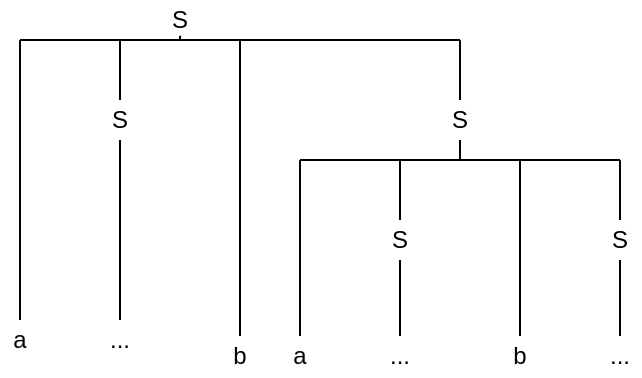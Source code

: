 <mxfile version="26.0.6">
  <diagram name="Page-1" id="XdMdWgL01NjDZeg2HUlv">
    <mxGraphModel dx="488" dy="261" grid="1" gridSize="10" guides="1" tooltips="1" connect="1" arrows="1" fold="1" page="1" pageScale="1" pageWidth="827" pageHeight="1169" math="0" shadow="0">
      <root>
        <mxCell id="0" />
        <mxCell id="1" parent="0" />
        <mxCell id="CLbuee4btlxWNebHDQdX-6" style="edgeStyle=orthogonalEdgeStyle;rounded=0;orthogonalLoop=1;jettySize=auto;html=1;exitX=0;exitY=1;exitDx=0;exitDy=0;" edge="1" parent="1" source="CLbuee4btlxWNebHDQdX-1">
          <mxGeometry relative="1" as="geometry">
            <mxPoint x="309.889" y="250.111" as="targetPoint" />
          </mxGeometry>
        </mxCell>
        <mxCell id="CLbuee4btlxWNebHDQdX-1" value="S" style="text;html=1;align=center;verticalAlign=middle;whiteSpace=wrap;rounded=0;" vertex="1" parent="1">
          <mxGeometry x="310" y="230" width="20" height="20" as="geometry" />
        </mxCell>
        <mxCell id="CLbuee4btlxWNebHDQdX-2" value="a" style="text;html=1;align=center;verticalAlign=middle;whiteSpace=wrap;rounded=0;" vertex="1" parent="1">
          <mxGeometry x="230" y="390" width="20" height="20" as="geometry" />
        </mxCell>
        <mxCell id="CLbuee4btlxWNebHDQdX-3" value="S" style="text;html=1;align=center;verticalAlign=middle;whiteSpace=wrap;rounded=0;" vertex="1" parent="1">
          <mxGeometry x="280" y="280" width="20" height="20" as="geometry" />
        </mxCell>
        <mxCell id="CLbuee4btlxWNebHDQdX-4" value="b" style="text;html=1;align=center;verticalAlign=middle;whiteSpace=wrap;rounded=0;" vertex="1" parent="1">
          <mxGeometry x="340" y="398" width="20" height="20" as="geometry" />
        </mxCell>
        <mxCell id="CLbuee4btlxWNebHDQdX-5" value="S" style="text;html=1;align=center;verticalAlign=middle;whiteSpace=wrap;rounded=0;" vertex="1" parent="1">
          <mxGeometry x="450" y="280" width="20" height="20" as="geometry" />
        </mxCell>
        <mxCell id="CLbuee4btlxWNebHDQdX-7" value="" style="endArrow=none;html=1;rounded=0;exitX=0.5;exitY=0;exitDx=0;exitDy=0;" edge="1" parent="1" source="CLbuee4btlxWNebHDQdX-3">
          <mxGeometry width="50" height="50" relative="1" as="geometry">
            <mxPoint x="340" y="290" as="sourcePoint" />
            <mxPoint x="290" y="250" as="targetPoint" />
          </mxGeometry>
        </mxCell>
        <mxCell id="CLbuee4btlxWNebHDQdX-8" value="" style="endArrow=none;html=1;rounded=0;exitX=0.5;exitY=0;exitDx=0;exitDy=0;" edge="1" parent="1" source="CLbuee4btlxWNebHDQdX-2">
          <mxGeometry width="50" height="50" relative="1" as="geometry">
            <mxPoint x="330" y="290" as="sourcePoint" />
            <mxPoint x="240" y="250" as="targetPoint" />
          </mxGeometry>
        </mxCell>
        <mxCell id="CLbuee4btlxWNebHDQdX-9" value="" style="endArrow=none;html=1;rounded=0;exitX=0.5;exitY=0;exitDx=0;exitDy=0;" edge="1" parent="1" source="CLbuee4btlxWNebHDQdX-4">
          <mxGeometry width="50" height="50" relative="1" as="geometry">
            <mxPoint x="320" y="290" as="sourcePoint" />
            <mxPoint x="350" y="250" as="targetPoint" />
          </mxGeometry>
        </mxCell>
        <mxCell id="CLbuee4btlxWNebHDQdX-10" value="" style="endArrow=none;html=1;rounded=0;exitX=0.5;exitY=0;exitDx=0;exitDy=0;" edge="1" parent="1" source="CLbuee4btlxWNebHDQdX-5">
          <mxGeometry width="50" height="50" relative="1" as="geometry">
            <mxPoint x="390" y="290" as="sourcePoint" />
            <mxPoint x="460" y="250" as="targetPoint" />
            <Array as="points">
              <mxPoint x="460" y="280" />
              <mxPoint x="460" y="270" />
            </Array>
          </mxGeometry>
        </mxCell>
        <mxCell id="CLbuee4btlxWNebHDQdX-11" value="" style="endArrow=none;html=1;rounded=0;" edge="1" parent="1">
          <mxGeometry width="50" height="50" relative="1" as="geometry">
            <mxPoint x="240" y="250" as="sourcePoint" />
            <mxPoint x="460" y="250" as="targetPoint" />
            <Array as="points">
              <mxPoint x="320" y="250" />
            </Array>
          </mxGeometry>
        </mxCell>
        <mxCell id="CLbuee4btlxWNebHDQdX-12" value="" style="endArrow=none;html=1;rounded=0;entryX=0.504;entryY=0.894;entryDx=0;entryDy=0;entryPerimeter=0;" edge="1" parent="1" target="CLbuee4btlxWNebHDQdX-1">
          <mxGeometry width="50" height="50" relative="1" as="geometry">
            <mxPoint x="320" y="250" as="sourcePoint" />
            <mxPoint x="380" y="240" as="targetPoint" />
          </mxGeometry>
        </mxCell>
        <mxCell id="CLbuee4btlxWNebHDQdX-13" style="edgeStyle=orthogonalEdgeStyle;rounded=0;orthogonalLoop=1;jettySize=auto;html=1;exitX=0;exitY=1;exitDx=0;exitDy=0;" edge="1" parent="1">
          <mxGeometry relative="1" as="geometry">
            <mxPoint x="449.889" y="310.111" as="targetPoint" />
            <mxPoint x="450" y="310" as="sourcePoint" />
          </mxGeometry>
        </mxCell>
        <mxCell id="CLbuee4btlxWNebHDQdX-14" value="a" style="text;html=1;align=center;verticalAlign=middle;whiteSpace=wrap;rounded=0;" vertex="1" parent="1">
          <mxGeometry x="370" y="398" width="20" height="20" as="geometry" />
        </mxCell>
        <mxCell id="CLbuee4btlxWNebHDQdX-15" value="S" style="text;html=1;align=center;verticalAlign=middle;whiteSpace=wrap;rounded=0;" vertex="1" parent="1">
          <mxGeometry x="420" y="340" width="20" height="20" as="geometry" />
        </mxCell>
        <mxCell id="CLbuee4btlxWNebHDQdX-16" value="b" style="text;html=1;align=center;verticalAlign=middle;whiteSpace=wrap;rounded=0;" vertex="1" parent="1">
          <mxGeometry x="480" y="398" width="20" height="20" as="geometry" />
        </mxCell>
        <mxCell id="CLbuee4btlxWNebHDQdX-17" value="S" style="text;html=1;align=center;verticalAlign=middle;whiteSpace=wrap;rounded=0;" vertex="1" parent="1">
          <mxGeometry x="530" y="340" width="20" height="20" as="geometry" />
        </mxCell>
        <mxCell id="CLbuee4btlxWNebHDQdX-18" value="" style="endArrow=none;html=1;rounded=0;exitX=0.5;exitY=0;exitDx=0;exitDy=0;" edge="1" parent="1" source="CLbuee4btlxWNebHDQdX-15">
          <mxGeometry width="50" height="50" relative="1" as="geometry">
            <mxPoint x="480" y="350" as="sourcePoint" />
            <mxPoint x="430" y="310" as="targetPoint" />
          </mxGeometry>
        </mxCell>
        <mxCell id="CLbuee4btlxWNebHDQdX-19" value="" style="endArrow=none;html=1;rounded=0;exitX=0.5;exitY=0;exitDx=0;exitDy=0;" edge="1" parent="1" source="CLbuee4btlxWNebHDQdX-14">
          <mxGeometry width="50" height="50" relative="1" as="geometry">
            <mxPoint x="470" y="350" as="sourcePoint" />
            <mxPoint x="380" y="310" as="targetPoint" />
          </mxGeometry>
        </mxCell>
        <mxCell id="CLbuee4btlxWNebHDQdX-20" value="" style="endArrow=none;html=1;rounded=0;exitX=0.5;exitY=0;exitDx=0;exitDy=0;" edge="1" parent="1" source="CLbuee4btlxWNebHDQdX-16">
          <mxGeometry width="50" height="50" relative="1" as="geometry">
            <mxPoint x="460" y="350" as="sourcePoint" />
            <mxPoint x="490" y="310" as="targetPoint" />
          </mxGeometry>
        </mxCell>
        <mxCell id="CLbuee4btlxWNebHDQdX-21" value="" style="endArrow=none;html=1;rounded=0;exitX=0.5;exitY=0;exitDx=0;exitDy=0;" edge="1" parent="1" source="CLbuee4btlxWNebHDQdX-17">
          <mxGeometry width="50" height="50" relative="1" as="geometry">
            <mxPoint x="470" y="350" as="sourcePoint" />
            <mxPoint x="540" y="310" as="targetPoint" />
          </mxGeometry>
        </mxCell>
        <mxCell id="CLbuee4btlxWNebHDQdX-22" value="" style="endArrow=none;html=1;rounded=0;" edge="1" parent="1">
          <mxGeometry width="50" height="50" relative="1" as="geometry">
            <mxPoint x="380" y="310" as="sourcePoint" />
            <mxPoint x="540" y="310" as="targetPoint" />
            <Array as="points">
              <mxPoint x="460" y="310" />
            </Array>
          </mxGeometry>
        </mxCell>
        <mxCell id="CLbuee4btlxWNebHDQdX-23" value="" style="endArrow=none;html=1;rounded=0;exitX=0.5;exitY=0;exitDx=0;exitDy=0;entryX=0.5;entryY=1;entryDx=0;entryDy=0;" edge="1" parent="1" source="CLbuee4btlxWNebHDQdX-24" target="CLbuee4btlxWNebHDQdX-3">
          <mxGeometry width="50" height="50" relative="1" as="geometry">
            <mxPoint x="289" y="340" as="sourcePoint" />
            <mxPoint x="290" y="310" as="targetPoint" />
          </mxGeometry>
        </mxCell>
        <mxCell id="CLbuee4btlxWNebHDQdX-24" value="..." style="text;html=1;align=center;verticalAlign=middle;whiteSpace=wrap;rounded=0;" vertex="1" parent="1">
          <mxGeometry x="280" y="390" width="20" height="20" as="geometry" />
        </mxCell>
        <mxCell id="CLbuee4btlxWNebHDQdX-25" value="" style="endArrow=none;html=1;rounded=0;entryX=0.5;entryY=1;entryDx=0;entryDy=0;" edge="1" parent="1">
          <mxGeometry width="50" height="50" relative="1" as="geometry">
            <mxPoint x="460" y="310" as="sourcePoint" />
            <mxPoint x="460" y="310.0" as="targetPoint" />
          </mxGeometry>
        </mxCell>
        <mxCell id="CLbuee4btlxWNebHDQdX-26" value="" style="endArrow=none;html=1;rounded=0;entryX=0.5;entryY=1;entryDx=0;entryDy=0;" edge="1" parent="1" target="CLbuee4btlxWNebHDQdX-5">
          <mxGeometry width="50" height="50" relative="1" as="geometry">
            <mxPoint x="460" y="310" as="sourcePoint" />
            <mxPoint x="440" y="310" as="targetPoint" />
          </mxGeometry>
        </mxCell>
        <mxCell id="CLbuee4btlxWNebHDQdX-28" value="" style="endArrow=none;html=1;rounded=0;entryX=0.5;entryY=1;entryDx=0;entryDy=0;exitX=0.5;exitY=0;exitDx=0;exitDy=0;" edge="1" parent="1" source="CLbuee4btlxWNebHDQdX-29" target="CLbuee4btlxWNebHDQdX-15">
          <mxGeometry width="50" height="50" relative="1" as="geometry">
            <mxPoint x="429" y="398" as="sourcePoint" />
            <mxPoint x="429" y="360" as="targetPoint" />
          </mxGeometry>
        </mxCell>
        <mxCell id="CLbuee4btlxWNebHDQdX-29" value="..." style="text;html=1;align=center;verticalAlign=middle;whiteSpace=wrap;rounded=0;" vertex="1" parent="1">
          <mxGeometry x="420" y="398" width="20" height="20" as="geometry" />
        </mxCell>
        <mxCell id="CLbuee4btlxWNebHDQdX-30" value="" style="endArrow=none;html=1;rounded=0;entryX=0.5;entryY=1;entryDx=0;entryDy=0;exitX=0.5;exitY=0;exitDx=0;exitDy=0;" edge="1" parent="1" source="CLbuee4btlxWNebHDQdX-31" target="CLbuee4btlxWNebHDQdX-17">
          <mxGeometry width="50" height="50" relative="1" as="geometry">
            <mxPoint x="539" y="408" as="sourcePoint" />
            <mxPoint x="539" y="370" as="targetPoint" />
          </mxGeometry>
        </mxCell>
        <mxCell id="CLbuee4btlxWNebHDQdX-31" value="..." style="text;html=1;align=center;verticalAlign=middle;whiteSpace=wrap;rounded=0;" vertex="1" parent="1">
          <mxGeometry x="530" y="398" width="20" height="20" as="geometry" />
        </mxCell>
      </root>
    </mxGraphModel>
  </diagram>
</mxfile>

